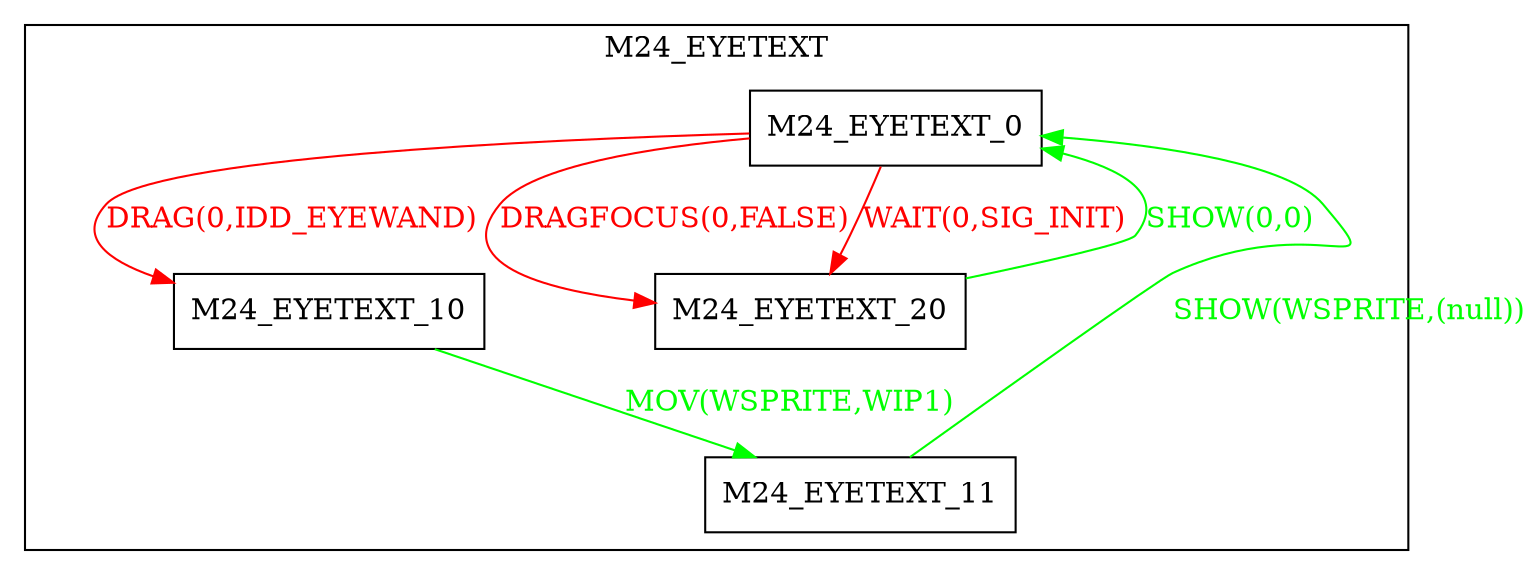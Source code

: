 digraph {
 node [shape=record];
subgraph cluster_M24_EYETEXT {
 label="M24_EYETEXT";
"M24_EYETEXT_0" -> "M24_EYETEXT_10"[color=red, fontcolor=red, label="DRAG(0,IDD_EYEWAND)"];
"M24_EYETEXT_0" -> "M24_EYETEXT_20"[color=red, fontcolor=red, label="DRAGFOCUS(0,FALSE)"];
"M24_EYETEXT_0" -> "M24_EYETEXT_20"[color=red, fontcolor=red, label="WAIT(0,SIG_INIT)"];
"M24_EYETEXT_10" -> "M24_EYETEXT_11"[color=green, fontcolor=green, label="MOV(WSPRITE,WIP1)"];
"M24_EYETEXT_11" -> "M24_EYETEXT_0"[color=green, fontcolor=green, label="SHOW(WSPRITE,(null))"];
"M24_EYETEXT_20" -> "M24_EYETEXT_0"[color=green, fontcolor=green, label="SHOW(0,0)"];
}}
